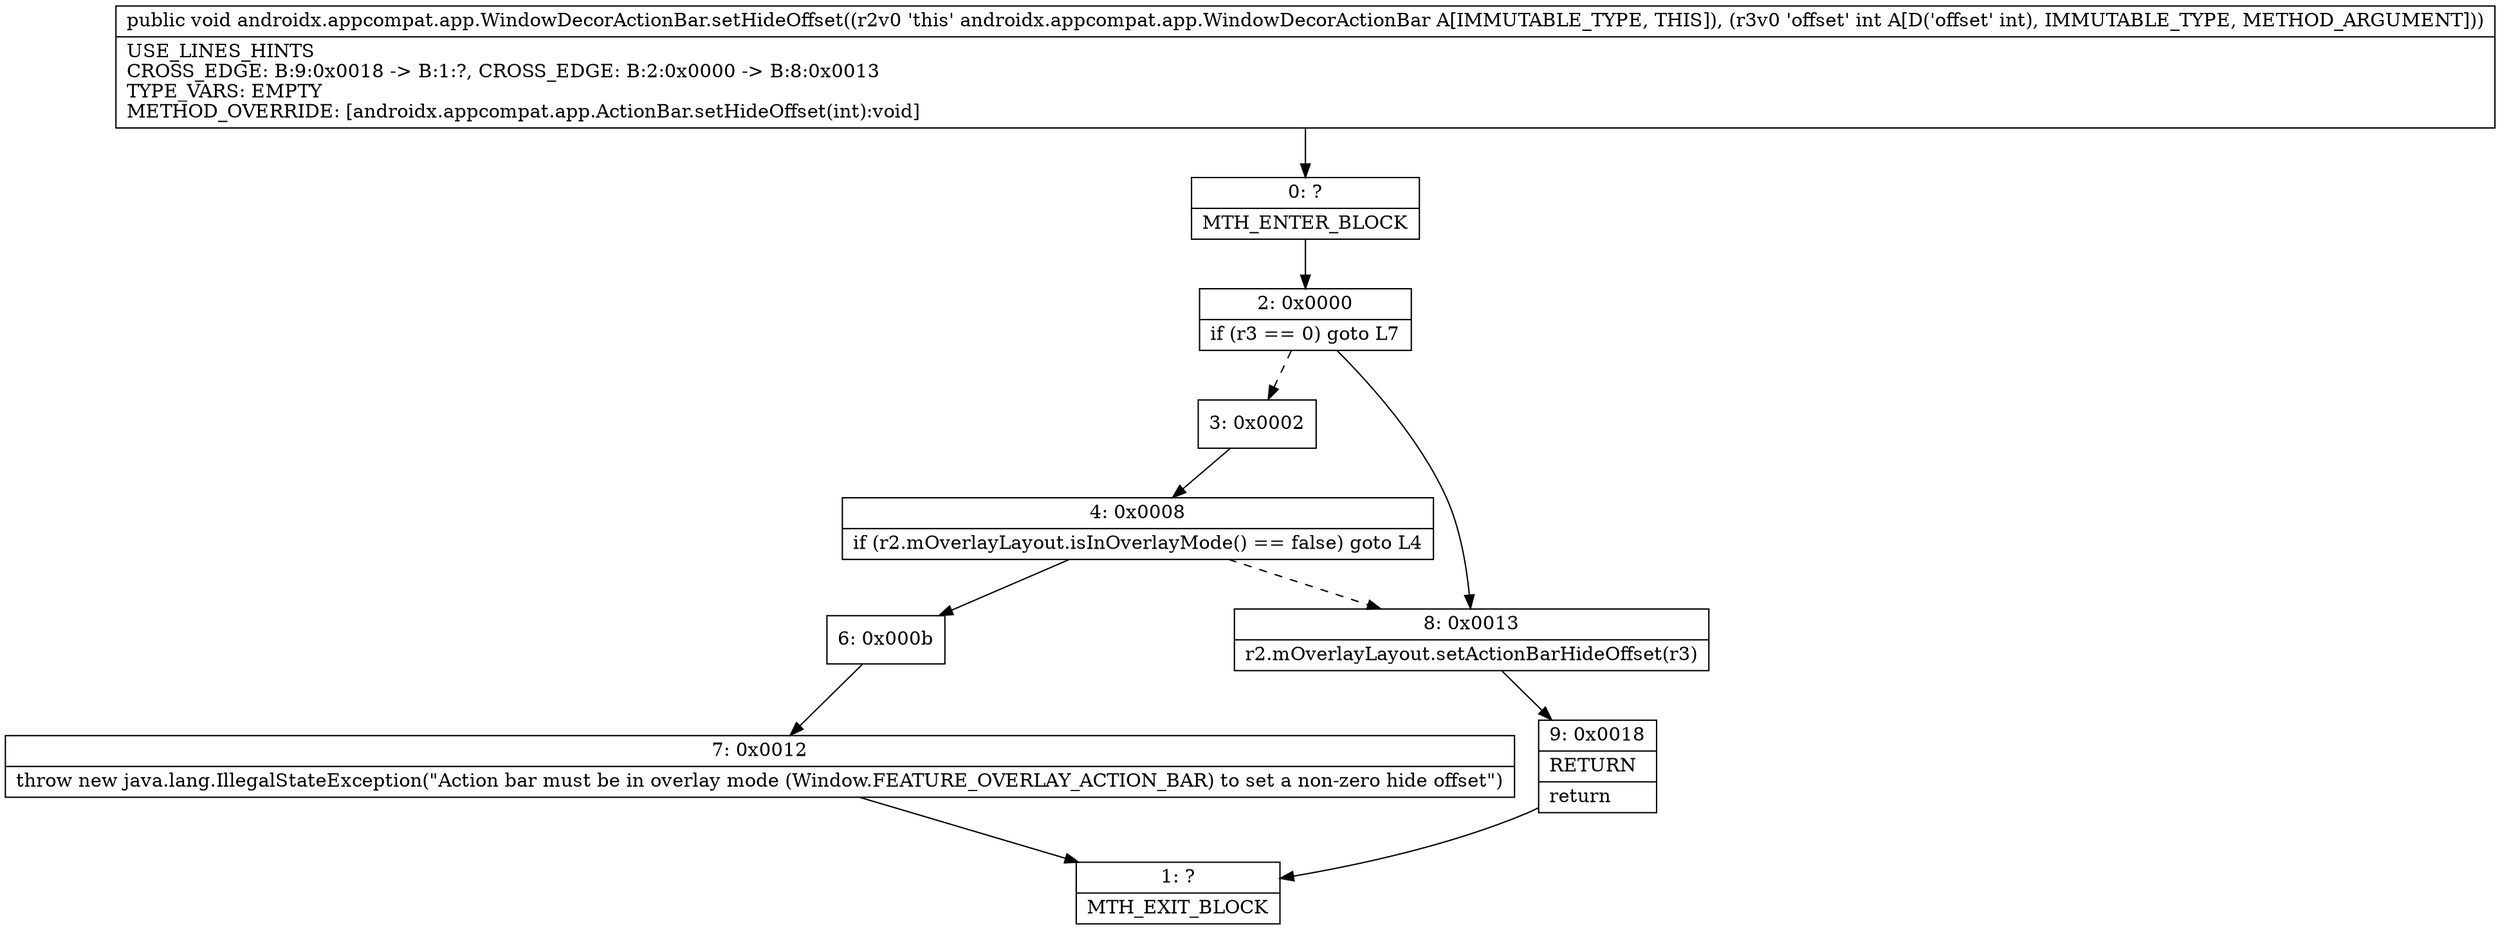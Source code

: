digraph "CFG forandroidx.appcompat.app.WindowDecorActionBar.setHideOffset(I)V" {
Node_0 [shape=record,label="{0\:\ ?|MTH_ENTER_BLOCK\l}"];
Node_2 [shape=record,label="{2\:\ 0x0000|if (r3 == 0) goto L7\l}"];
Node_3 [shape=record,label="{3\:\ 0x0002}"];
Node_4 [shape=record,label="{4\:\ 0x0008|if (r2.mOverlayLayout.isInOverlayMode() == false) goto L4\l}"];
Node_6 [shape=record,label="{6\:\ 0x000b}"];
Node_7 [shape=record,label="{7\:\ 0x0012|throw new java.lang.IllegalStateException(\"Action bar must be in overlay mode (Window.FEATURE_OVERLAY_ACTION_BAR) to set a non\-zero hide offset\")\l}"];
Node_1 [shape=record,label="{1\:\ ?|MTH_EXIT_BLOCK\l}"];
Node_8 [shape=record,label="{8\:\ 0x0013|r2.mOverlayLayout.setActionBarHideOffset(r3)\l}"];
Node_9 [shape=record,label="{9\:\ 0x0018|RETURN\l|return\l}"];
MethodNode[shape=record,label="{public void androidx.appcompat.app.WindowDecorActionBar.setHideOffset((r2v0 'this' androidx.appcompat.app.WindowDecorActionBar A[IMMUTABLE_TYPE, THIS]), (r3v0 'offset' int A[D('offset' int), IMMUTABLE_TYPE, METHOD_ARGUMENT]))  | USE_LINES_HINTS\lCROSS_EDGE: B:9:0x0018 \-\> B:1:?, CROSS_EDGE: B:2:0x0000 \-\> B:8:0x0013\lTYPE_VARS: EMPTY\lMETHOD_OVERRIDE: [androidx.appcompat.app.ActionBar.setHideOffset(int):void]\l}"];
MethodNode -> Node_0;Node_0 -> Node_2;
Node_2 -> Node_3[style=dashed];
Node_2 -> Node_8;
Node_3 -> Node_4;
Node_4 -> Node_6;
Node_4 -> Node_8[style=dashed];
Node_6 -> Node_7;
Node_7 -> Node_1;
Node_8 -> Node_9;
Node_9 -> Node_1;
}

